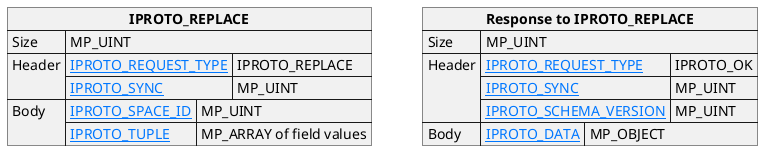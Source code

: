 @startuml

skinparam {
    HyperlinkColor #0077FF
    FontColor #313131
    BorderColor #313131
    BackgroundColor transparent
}

json "**IPROTO_REPLACE**" as replace_request {
    "Size": "MP_UINT",
    "Header": {
      "[[https://tarantool.io/en/doc/latest/dev_guide/internals/iproto/keys IPROTO_REQUEST_TYPE]]": "IPROTO_REPLACE",
      "[[https://tarantool.io/en/doc/latest/dev_guide/internals/iproto/keys IPROTO_SYNC]]": "MP_UINT"
    },
    "Body": {
      "[[https://tarantool.io/en/doc/latest/dev_guide/internals/iproto/keys IPROTO_SPACE_ID]]": "MP_UINT",
      "[[https://tarantool.io/en/doc/latest/dev_guide/internals/iproto/keys IPROTO_TUPLE]]": "MP_ARRAY of field values"
    }
}

json "**Response to IPROTO_REPLACE**" as replace_response {
    "Size": "MP_UINT",
    "Header": {
    "[[https://tarantool.io/en/doc/latest/dev_guide/internals/iproto/keys IPROTO_REQUEST_TYPE]]": "IPROTO_OK",
    "[[https://tarantool.io/en/doc/latest/dev_guide/internals/iproto/keys IPROTO_SYNC]]": "MP_UINT",
    "[[https://tarantool.io/en/doc/latest/dev_guide/internals/iproto/keys IPROTO_SCHEMA_VERSION]]": "MP_UINT"
    },
    "Body": {
    "[[https://tarantool.io/en/doc/latest/dev_guide/internals/iproto/keys IPROTO_DATA]]": "MP_OBJECT"
    }
}

@enduml
